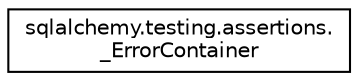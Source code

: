 digraph "Graphical Class Hierarchy"
{
 // LATEX_PDF_SIZE
  edge [fontname="Helvetica",fontsize="10",labelfontname="Helvetica",labelfontsize="10"];
  node [fontname="Helvetica",fontsize="10",shape=record];
  rankdir="LR";
  Node0 [label="sqlalchemy.testing.assertions.\l_ErrorContainer",height=0.2,width=0.4,color="black", fillcolor="white", style="filled",URL="$classsqlalchemy_1_1testing_1_1assertions_1_1__ErrorContainer.html",tooltip=" "];
}
